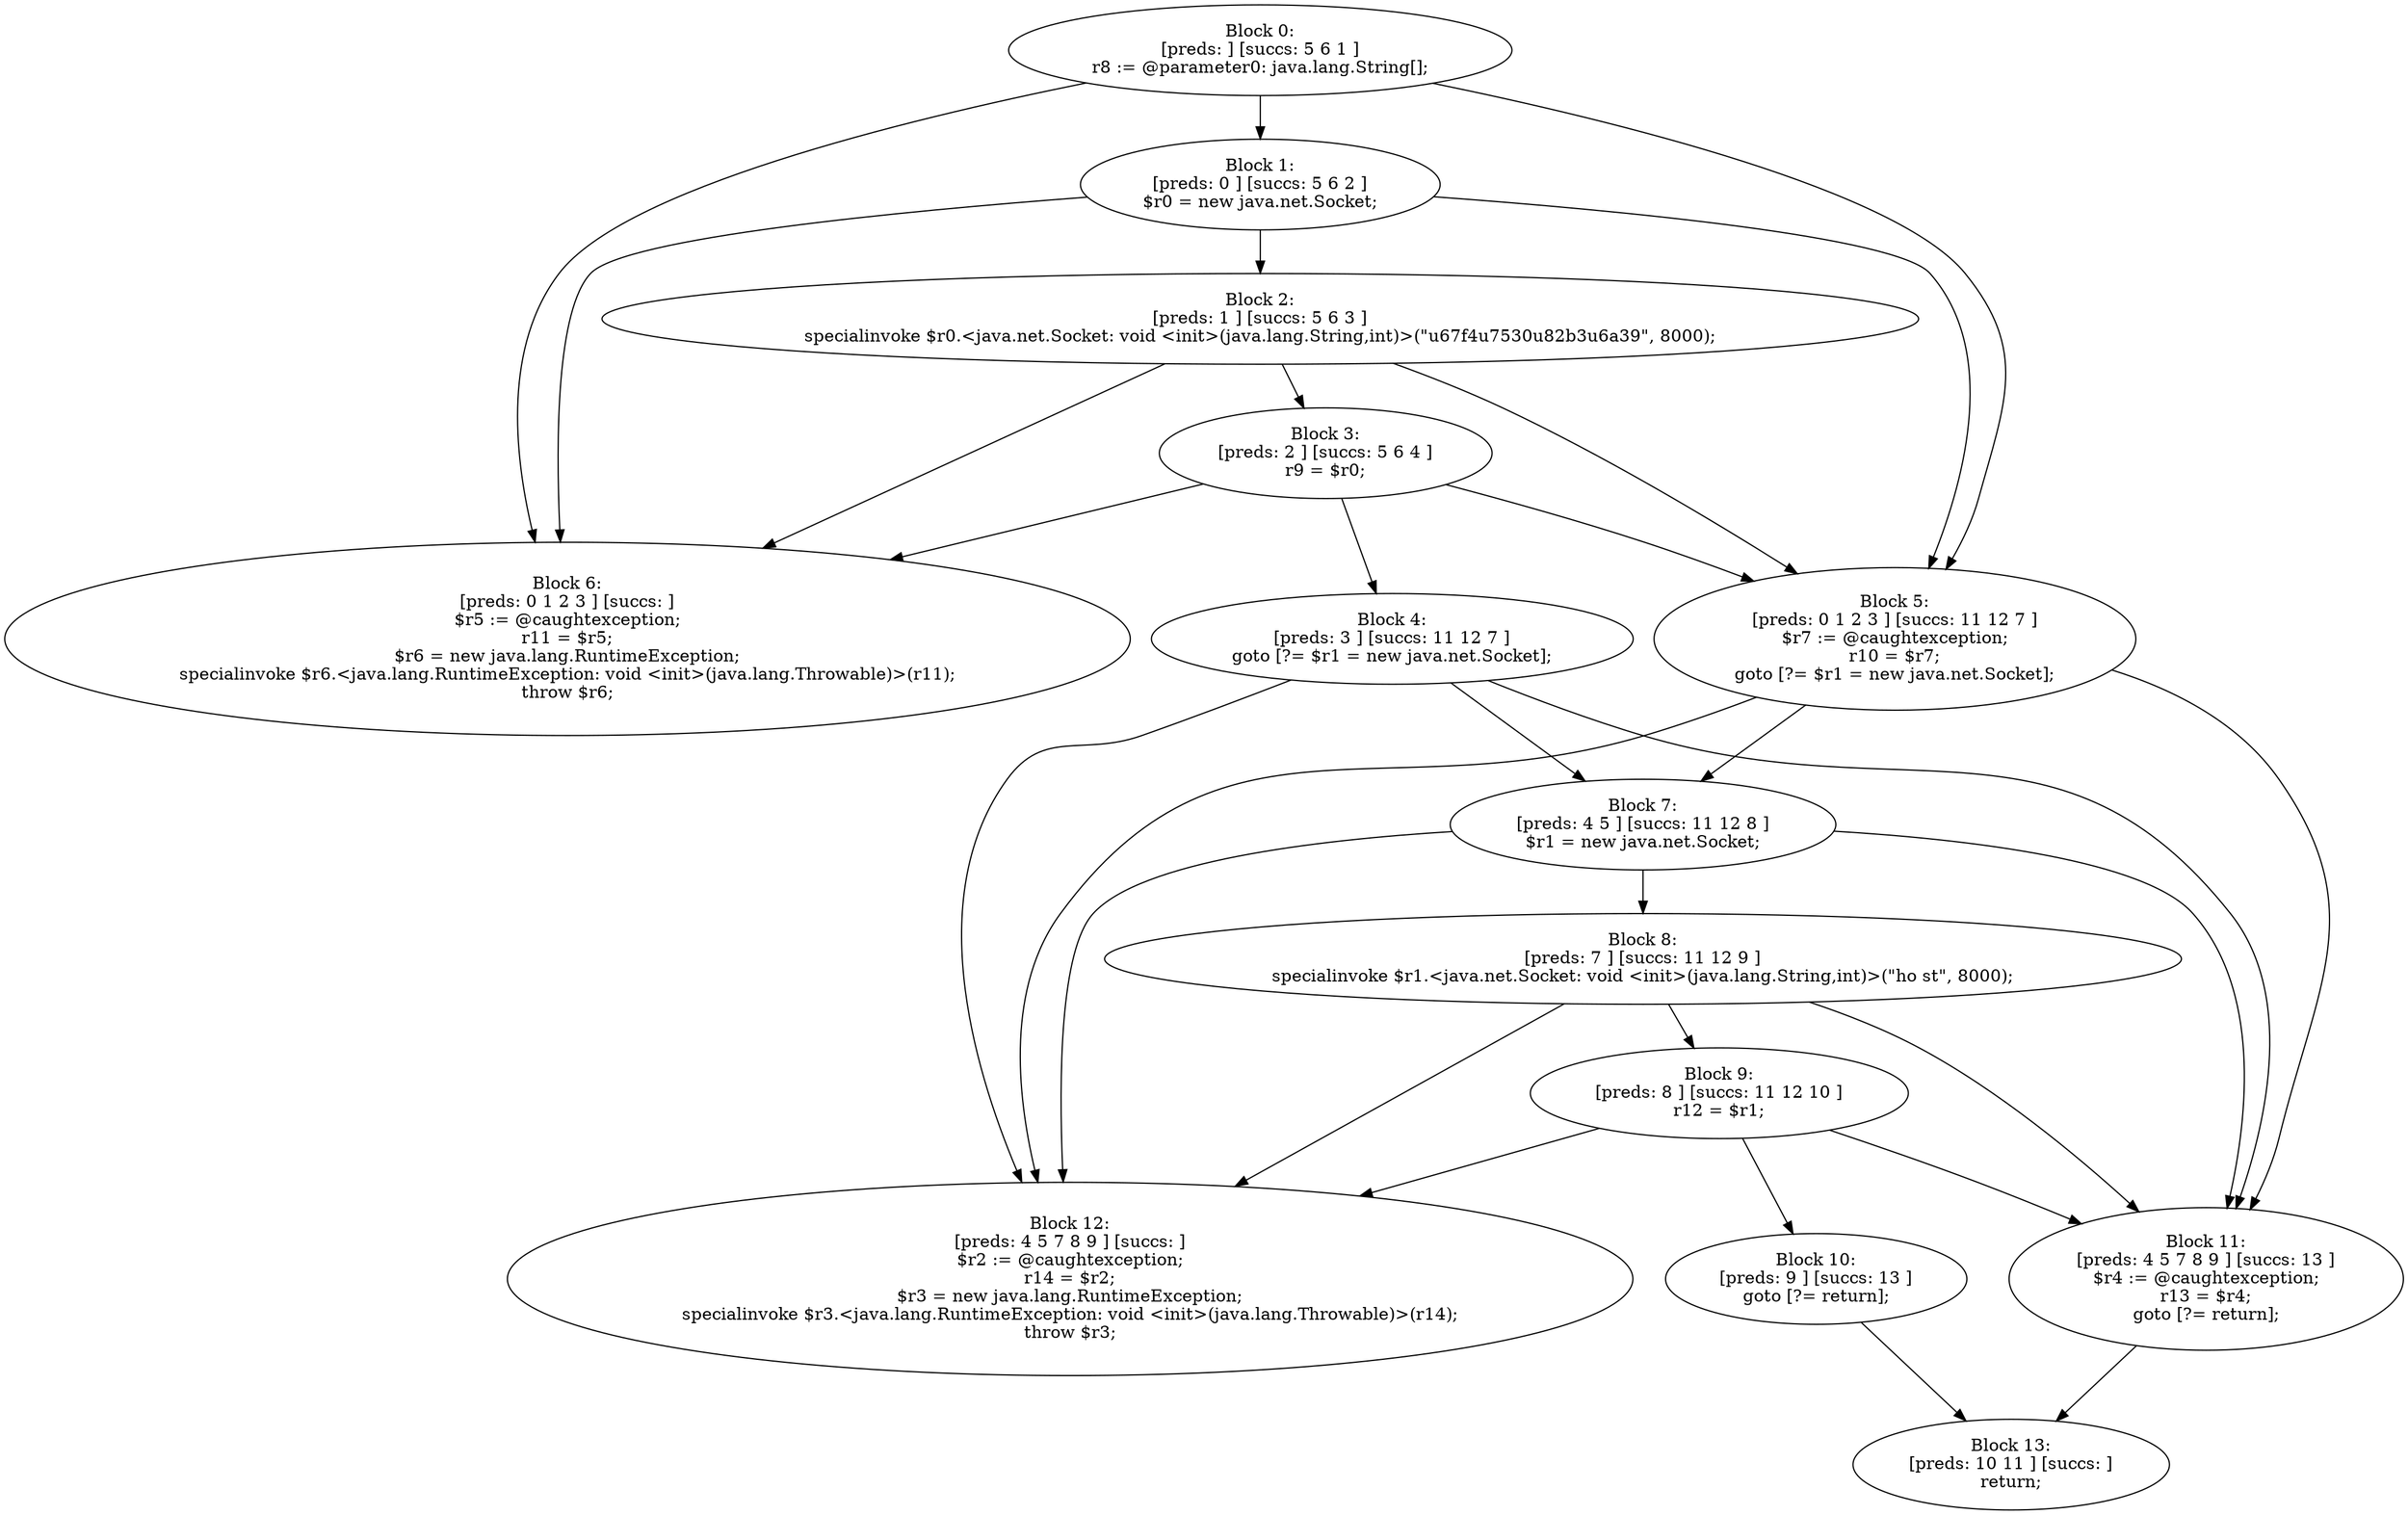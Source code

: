 digraph "unitGraph" {
    "Block 0:
[preds: ] [succs: 5 6 1 ]
r8 := @parameter0: java.lang.String[];
"
    "Block 1:
[preds: 0 ] [succs: 5 6 2 ]
$r0 = new java.net.Socket;
"
    "Block 2:
[preds: 1 ] [succs: 5 6 3 ]
specialinvoke $r0.<java.net.Socket: void <init>(java.lang.String,int)>(\"\u67f4\u7530\u82b3\u6a39\", 8000);
"
    "Block 3:
[preds: 2 ] [succs: 5 6 4 ]
r9 = $r0;
"
    "Block 4:
[preds: 3 ] [succs: 11 12 7 ]
goto [?= $r1 = new java.net.Socket];
"
    "Block 5:
[preds: 0 1 2 3 ] [succs: 11 12 7 ]
$r7 := @caughtexception;
r10 = $r7;
goto [?= $r1 = new java.net.Socket];
"
    "Block 6:
[preds: 0 1 2 3 ] [succs: ]
$r5 := @caughtexception;
r11 = $r5;
$r6 = new java.lang.RuntimeException;
specialinvoke $r6.<java.lang.RuntimeException: void <init>(java.lang.Throwable)>(r11);
throw $r6;
"
    "Block 7:
[preds: 4 5 ] [succs: 11 12 8 ]
$r1 = new java.net.Socket;
"
    "Block 8:
[preds: 7 ] [succs: 11 12 9 ]
specialinvoke $r1.<java.net.Socket: void <init>(java.lang.String,int)>(\"ho st\", 8000);
"
    "Block 9:
[preds: 8 ] [succs: 11 12 10 ]
r12 = $r1;
"
    "Block 10:
[preds: 9 ] [succs: 13 ]
goto [?= return];
"
    "Block 11:
[preds: 4 5 7 8 9 ] [succs: 13 ]
$r4 := @caughtexception;
r13 = $r4;
goto [?= return];
"
    "Block 12:
[preds: 4 5 7 8 9 ] [succs: ]
$r2 := @caughtexception;
r14 = $r2;
$r3 = new java.lang.RuntimeException;
specialinvoke $r3.<java.lang.RuntimeException: void <init>(java.lang.Throwable)>(r14);
throw $r3;
"
    "Block 13:
[preds: 10 11 ] [succs: ]
return;
"
    "Block 0:
[preds: ] [succs: 5 6 1 ]
r8 := @parameter0: java.lang.String[];
"->"Block 5:
[preds: 0 1 2 3 ] [succs: 11 12 7 ]
$r7 := @caughtexception;
r10 = $r7;
goto [?= $r1 = new java.net.Socket];
";
    "Block 0:
[preds: ] [succs: 5 6 1 ]
r8 := @parameter0: java.lang.String[];
"->"Block 6:
[preds: 0 1 2 3 ] [succs: ]
$r5 := @caughtexception;
r11 = $r5;
$r6 = new java.lang.RuntimeException;
specialinvoke $r6.<java.lang.RuntimeException: void <init>(java.lang.Throwable)>(r11);
throw $r6;
";
    "Block 0:
[preds: ] [succs: 5 6 1 ]
r8 := @parameter0: java.lang.String[];
"->"Block 1:
[preds: 0 ] [succs: 5 6 2 ]
$r0 = new java.net.Socket;
";
    "Block 1:
[preds: 0 ] [succs: 5 6 2 ]
$r0 = new java.net.Socket;
"->"Block 5:
[preds: 0 1 2 3 ] [succs: 11 12 7 ]
$r7 := @caughtexception;
r10 = $r7;
goto [?= $r1 = new java.net.Socket];
";
    "Block 1:
[preds: 0 ] [succs: 5 6 2 ]
$r0 = new java.net.Socket;
"->"Block 6:
[preds: 0 1 2 3 ] [succs: ]
$r5 := @caughtexception;
r11 = $r5;
$r6 = new java.lang.RuntimeException;
specialinvoke $r6.<java.lang.RuntimeException: void <init>(java.lang.Throwable)>(r11);
throw $r6;
";
    "Block 1:
[preds: 0 ] [succs: 5 6 2 ]
$r0 = new java.net.Socket;
"->"Block 2:
[preds: 1 ] [succs: 5 6 3 ]
specialinvoke $r0.<java.net.Socket: void <init>(java.lang.String,int)>(\"\u67f4\u7530\u82b3\u6a39\", 8000);
";
    "Block 2:
[preds: 1 ] [succs: 5 6 3 ]
specialinvoke $r0.<java.net.Socket: void <init>(java.lang.String,int)>(\"\u67f4\u7530\u82b3\u6a39\", 8000);
"->"Block 5:
[preds: 0 1 2 3 ] [succs: 11 12 7 ]
$r7 := @caughtexception;
r10 = $r7;
goto [?= $r1 = new java.net.Socket];
";
    "Block 2:
[preds: 1 ] [succs: 5 6 3 ]
specialinvoke $r0.<java.net.Socket: void <init>(java.lang.String,int)>(\"\u67f4\u7530\u82b3\u6a39\", 8000);
"->"Block 6:
[preds: 0 1 2 3 ] [succs: ]
$r5 := @caughtexception;
r11 = $r5;
$r6 = new java.lang.RuntimeException;
specialinvoke $r6.<java.lang.RuntimeException: void <init>(java.lang.Throwable)>(r11);
throw $r6;
";
    "Block 2:
[preds: 1 ] [succs: 5 6 3 ]
specialinvoke $r0.<java.net.Socket: void <init>(java.lang.String,int)>(\"\u67f4\u7530\u82b3\u6a39\", 8000);
"->"Block 3:
[preds: 2 ] [succs: 5 6 4 ]
r9 = $r0;
";
    "Block 3:
[preds: 2 ] [succs: 5 6 4 ]
r9 = $r0;
"->"Block 5:
[preds: 0 1 2 3 ] [succs: 11 12 7 ]
$r7 := @caughtexception;
r10 = $r7;
goto [?= $r1 = new java.net.Socket];
";
    "Block 3:
[preds: 2 ] [succs: 5 6 4 ]
r9 = $r0;
"->"Block 6:
[preds: 0 1 2 3 ] [succs: ]
$r5 := @caughtexception;
r11 = $r5;
$r6 = new java.lang.RuntimeException;
specialinvoke $r6.<java.lang.RuntimeException: void <init>(java.lang.Throwable)>(r11);
throw $r6;
";
    "Block 3:
[preds: 2 ] [succs: 5 6 4 ]
r9 = $r0;
"->"Block 4:
[preds: 3 ] [succs: 11 12 7 ]
goto [?= $r1 = new java.net.Socket];
";
    "Block 4:
[preds: 3 ] [succs: 11 12 7 ]
goto [?= $r1 = new java.net.Socket];
"->"Block 11:
[preds: 4 5 7 8 9 ] [succs: 13 ]
$r4 := @caughtexception;
r13 = $r4;
goto [?= return];
";
    "Block 4:
[preds: 3 ] [succs: 11 12 7 ]
goto [?= $r1 = new java.net.Socket];
"->"Block 12:
[preds: 4 5 7 8 9 ] [succs: ]
$r2 := @caughtexception;
r14 = $r2;
$r3 = new java.lang.RuntimeException;
specialinvoke $r3.<java.lang.RuntimeException: void <init>(java.lang.Throwable)>(r14);
throw $r3;
";
    "Block 4:
[preds: 3 ] [succs: 11 12 7 ]
goto [?= $r1 = new java.net.Socket];
"->"Block 7:
[preds: 4 5 ] [succs: 11 12 8 ]
$r1 = new java.net.Socket;
";
    "Block 5:
[preds: 0 1 2 3 ] [succs: 11 12 7 ]
$r7 := @caughtexception;
r10 = $r7;
goto [?= $r1 = new java.net.Socket];
"->"Block 11:
[preds: 4 5 7 8 9 ] [succs: 13 ]
$r4 := @caughtexception;
r13 = $r4;
goto [?= return];
";
    "Block 5:
[preds: 0 1 2 3 ] [succs: 11 12 7 ]
$r7 := @caughtexception;
r10 = $r7;
goto [?= $r1 = new java.net.Socket];
"->"Block 12:
[preds: 4 5 7 8 9 ] [succs: ]
$r2 := @caughtexception;
r14 = $r2;
$r3 = new java.lang.RuntimeException;
specialinvoke $r3.<java.lang.RuntimeException: void <init>(java.lang.Throwable)>(r14);
throw $r3;
";
    "Block 5:
[preds: 0 1 2 3 ] [succs: 11 12 7 ]
$r7 := @caughtexception;
r10 = $r7;
goto [?= $r1 = new java.net.Socket];
"->"Block 7:
[preds: 4 5 ] [succs: 11 12 8 ]
$r1 = new java.net.Socket;
";
    "Block 7:
[preds: 4 5 ] [succs: 11 12 8 ]
$r1 = new java.net.Socket;
"->"Block 11:
[preds: 4 5 7 8 9 ] [succs: 13 ]
$r4 := @caughtexception;
r13 = $r4;
goto [?= return];
";
    "Block 7:
[preds: 4 5 ] [succs: 11 12 8 ]
$r1 = new java.net.Socket;
"->"Block 12:
[preds: 4 5 7 8 9 ] [succs: ]
$r2 := @caughtexception;
r14 = $r2;
$r3 = new java.lang.RuntimeException;
specialinvoke $r3.<java.lang.RuntimeException: void <init>(java.lang.Throwable)>(r14);
throw $r3;
";
    "Block 7:
[preds: 4 5 ] [succs: 11 12 8 ]
$r1 = new java.net.Socket;
"->"Block 8:
[preds: 7 ] [succs: 11 12 9 ]
specialinvoke $r1.<java.net.Socket: void <init>(java.lang.String,int)>(\"ho st\", 8000);
";
    "Block 8:
[preds: 7 ] [succs: 11 12 9 ]
specialinvoke $r1.<java.net.Socket: void <init>(java.lang.String,int)>(\"ho st\", 8000);
"->"Block 11:
[preds: 4 5 7 8 9 ] [succs: 13 ]
$r4 := @caughtexception;
r13 = $r4;
goto [?= return];
";
    "Block 8:
[preds: 7 ] [succs: 11 12 9 ]
specialinvoke $r1.<java.net.Socket: void <init>(java.lang.String,int)>(\"ho st\", 8000);
"->"Block 12:
[preds: 4 5 7 8 9 ] [succs: ]
$r2 := @caughtexception;
r14 = $r2;
$r3 = new java.lang.RuntimeException;
specialinvoke $r3.<java.lang.RuntimeException: void <init>(java.lang.Throwable)>(r14);
throw $r3;
";
    "Block 8:
[preds: 7 ] [succs: 11 12 9 ]
specialinvoke $r1.<java.net.Socket: void <init>(java.lang.String,int)>(\"ho st\", 8000);
"->"Block 9:
[preds: 8 ] [succs: 11 12 10 ]
r12 = $r1;
";
    "Block 9:
[preds: 8 ] [succs: 11 12 10 ]
r12 = $r1;
"->"Block 11:
[preds: 4 5 7 8 9 ] [succs: 13 ]
$r4 := @caughtexception;
r13 = $r4;
goto [?= return];
";
    "Block 9:
[preds: 8 ] [succs: 11 12 10 ]
r12 = $r1;
"->"Block 12:
[preds: 4 5 7 8 9 ] [succs: ]
$r2 := @caughtexception;
r14 = $r2;
$r3 = new java.lang.RuntimeException;
specialinvoke $r3.<java.lang.RuntimeException: void <init>(java.lang.Throwable)>(r14);
throw $r3;
";
    "Block 9:
[preds: 8 ] [succs: 11 12 10 ]
r12 = $r1;
"->"Block 10:
[preds: 9 ] [succs: 13 ]
goto [?= return];
";
    "Block 10:
[preds: 9 ] [succs: 13 ]
goto [?= return];
"->"Block 13:
[preds: 10 11 ] [succs: ]
return;
";
    "Block 11:
[preds: 4 5 7 8 9 ] [succs: 13 ]
$r4 := @caughtexception;
r13 = $r4;
goto [?= return];
"->"Block 13:
[preds: 10 11 ] [succs: ]
return;
";
}
